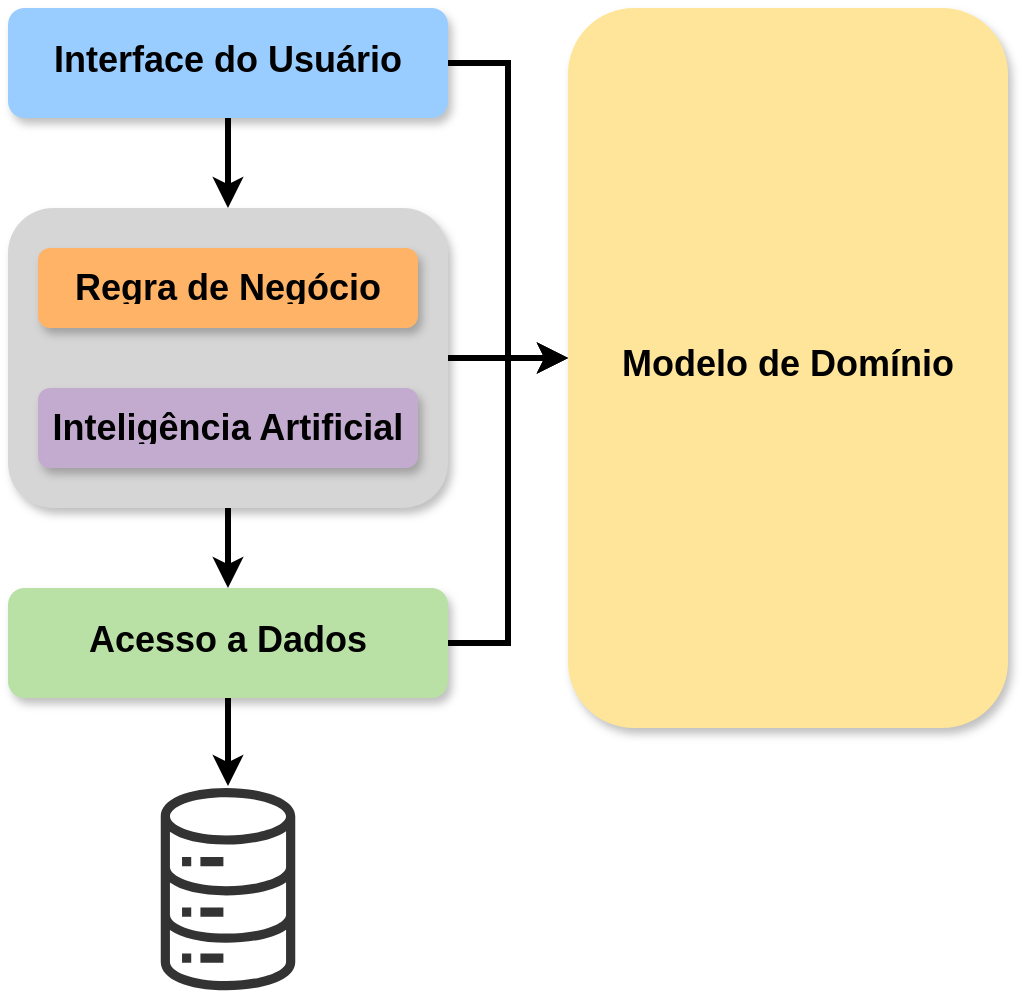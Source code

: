 <mxfile version="20.3.0" type="device"><diagram name="Page-1" id="fbcf5db9-b524-4cd4-e4f3-379dc89c3999"><mxGraphModel dx="782" dy="857" grid="1" gridSize="10" guides="1" tooltips="1" connect="1" arrows="1" fold="1" page="1" pageScale="1" pageWidth="850" pageHeight="1100" background="none" math="0" shadow="0"><root><mxCell id="0"/><mxCell id="1" parent="0"/><mxCell id="75f5xrkoNHr7E6Doqy2e-21" style="edgeStyle=orthogonalEdgeStyle;rounded=0;orthogonalLoop=1;jettySize=auto;html=1;entryX=0.5;entryY=0;entryDx=0;entryDy=0;strokeWidth=3;fontColor=#000000;" edge="1" parent="1" source="2a0f93b5c73ef8e7-2" target="75f5xrkoNHr7E6Doqy2e-5"><mxGeometry relative="1" as="geometry"/></mxCell><mxCell id="2a0f93b5c73ef8e7-2" value="" style="rounded=1;whiteSpace=wrap;html=1;strokeColor=none;strokeWidth=1;fillColor=#99CCFF;fontSize=13;fontColor=#FFFFFF;align=center;gradientColor=none;gradientDirection=east;verticalAlign=top;shadow=1;" parent="1" vertex="1"><mxGeometry x="180" y="100" width="220" height="55" as="geometry"/></mxCell><mxCell id="75f5xrkoNHr7E6Doqy2e-13" style="edgeStyle=orthogonalEdgeStyle;rounded=0;orthogonalLoop=1;jettySize=auto;html=1;entryX=0;entryY=0.25;entryDx=0;entryDy=0;fontColor=#000000;strokeWidth=3;" edge="1" parent="1" source="2a0f93b5c73ef8e7-18" target="75f5xrkoNHr7E6Doqy2e-12"><mxGeometry relative="1" as="geometry"/></mxCell><mxCell id="2a0f93b5c73ef8e7-18" value="&lt;h1&gt;&lt;font color=&quot;#000000&quot;&gt;Interface do Usuário&lt;/font&gt;&lt;/h1&gt;" style="text;html=1;spacing=5;spacingTop=-20;whiteSpace=wrap;overflow=hidden;strokeColor=none;strokeWidth=4;fillColor=none;gradientColor=#007FFF;fontSize=9;fontColor=#FFFFFF;align=center;verticalAlign=middle;" parent="1" vertex="1"><mxGeometry x="180" y="117.5" width="220" height="20" as="geometry"/></mxCell><mxCell id="75f5xrkoNHr7E6Doqy2e-14" style="edgeStyle=orthogonalEdgeStyle;rounded=0;orthogonalLoop=1;jettySize=auto;html=1;entryX=0;entryY=0.25;entryDx=0;entryDy=0;fontColor=#000000;strokeWidth=3;" edge="1" parent="1" source="75f5xrkoNHr7E6Doqy2e-5" target="75f5xrkoNHr7E6Doqy2e-12"><mxGeometry relative="1" as="geometry"/></mxCell><mxCell id="75f5xrkoNHr7E6Doqy2e-33" style="edgeStyle=orthogonalEdgeStyle;rounded=0;orthogonalLoop=1;jettySize=auto;html=1;entryX=0.5;entryY=0;entryDx=0;entryDy=0;strokeWidth=3;fontColor=#000000;" edge="1" parent="1" source="75f5xrkoNHr7E6Doqy2e-5" target="75f5xrkoNHr7E6Doqy2e-9"><mxGeometry relative="1" as="geometry"/></mxCell><mxCell id="75f5xrkoNHr7E6Doqy2e-5" value="" style="rounded=1;whiteSpace=wrap;html=1;strokeColor=none;strokeWidth=1;fillColor=#D6D6D6;fontSize=13;fontColor=#FFFFFF;align=center;gradientColor=none;gradientDirection=east;verticalAlign=top;shadow=1;" vertex="1" parent="1"><mxGeometry x="180" y="200" width="220" height="150" as="geometry"/></mxCell><mxCell id="75f5xrkoNHr7E6Doqy2e-16" style="edgeStyle=orthogonalEdgeStyle;rounded=0;orthogonalLoop=1;jettySize=auto;html=1;entryX=0;entryY=0.25;entryDx=0;entryDy=0;fontColor=#000000;strokeWidth=3;" edge="1" parent="1" source="75f5xrkoNHr7E6Doqy2e-9" target="75f5xrkoNHr7E6Doqy2e-12"><mxGeometry relative="1" as="geometry"/></mxCell><mxCell id="75f5xrkoNHr7E6Doqy2e-24" style="edgeStyle=orthogonalEdgeStyle;rounded=0;orthogonalLoop=1;jettySize=auto;html=1;strokeWidth=3;fontColor=#000000;" edge="1" parent="1" source="75f5xrkoNHr7E6Doqy2e-9"><mxGeometry relative="1" as="geometry"><mxPoint x="290" y="489" as="targetPoint"/></mxGeometry></mxCell><mxCell id="75f5xrkoNHr7E6Doqy2e-9" value="" style="rounded=1;whiteSpace=wrap;html=1;strokeColor=none;strokeWidth=1;fillColor=#B9E0A5;fontSize=13;fontColor=#FFFFFF;align=center;gradientColor=none;gradientDirection=east;verticalAlign=top;shadow=1;" vertex="1" parent="1"><mxGeometry x="180" y="390" width="220" height="55" as="geometry"/></mxCell><mxCell id="75f5xrkoNHr7E6Doqy2e-10" value="&lt;h1&gt;&lt;font color=&quot;#000000&quot;&gt;Acesso a Dados&lt;/font&gt;&lt;/h1&gt;" style="text;html=1;spacing=5;spacingTop=-20;whiteSpace=wrap;overflow=hidden;strokeColor=none;strokeWidth=4;fillColor=none;gradientColor=#007FFF;fontSize=9;fontColor=#FFFFFF;align=center;verticalAlign=middle;" vertex="1" parent="1"><mxGeometry x="180" y="407.5" width="220" height="20" as="geometry"/></mxCell><mxCell id="75f5xrkoNHr7E6Doqy2e-11" value="" style="rounded=1;whiteSpace=wrap;html=1;strokeColor=none;strokeWidth=1;fillColor=#FFE599;fontSize=13;fontColor=#FFFFFF;align=center;gradientColor=none;gradientDirection=east;verticalAlign=top;shadow=1;" vertex="1" parent="1"><mxGeometry x="460" y="100" width="220" height="360" as="geometry"/></mxCell><mxCell id="75f5xrkoNHr7E6Doqy2e-12" value="&lt;h1&gt;&lt;font color=&quot;#000000&quot;&gt;Modelo de Domínio&lt;/font&gt;&lt;/h1&gt;" style="text;html=1;spacing=5;spacingTop=-20;whiteSpace=wrap;overflow=hidden;strokeColor=none;strokeWidth=4;fillColor=none;gradientColor=#007FFF;fontSize=9;fontColor=#FFFFFF;align=center;verticalAlign=middle;" vertex="1" parent="1"><mxGeometry x="460" y="270" width="220" height="20" as="geometry"/></mxCell><mxCell id="75f5xrkoNHr7E6Doqy2e-22" value="" style="sketch=0;outlineConnect=0;fontColor=#232F3E;gradientColor=none;fillColor=#333333;strokeColor=none;dashed=0;verticalLabelPosition=bottom;verticalAlign=top;align=center;html=1;fontSize=12;fontStyle=0;aspect=fixed;pointerEvents=1;shape=mxgraph.aws4.iot_analytics_data_store;" vertex="1" parent="1"><mxGeometry x="255" y="490" width="70" height="101.11" as="geometry"/></mxCell><mxCell id="75f5xrkoNHr7E6Doqy2e-28" value="" style="rounded=1;whiteSpace=wrap;html=1;strokeColor=none;strokeWidth=1;fillColor=#FFB366;fontSize=13;fontColor=#FFFFFF;align=center;gradientColor=none;gradientDirection=east;verticalAlign=top;shadow=1;" vertex="1" parent="1"><mxGeometry x="195" y="220" width="190" height="40" as="geometry"/></mxCell><mxCell id="75f5xrkoNHr7E6Doqy2e-29" value="&lt;h1&gt;&lt;font color=&quot;#000000&quot;&gt;Regra de Negócio&lt;/font&gt;&lt;/h1&gt;" style="text;html=1;spacing=5;spacingTop=-20;whiteSpace=wrap;overflow=hidden;strokeColor=none;strokeWidth=4;fillColor=none;gradientColor=#007FFF;fontSize=9;fontColor=#FFFFFF;align=center;verticalAlign=middle;" vertex="1" parent="1"><mxGeometry x="180" y="232" width="220" height="20" as="geometry"/></mxCell><mxCell id="75f5xrkoNHr7E6Doqy2e-35" value="" style="rounded=1;whiteSpace=wrap;html=1;strokeColor=none;strokeWidth=1;fillColor=#C3ABD0;fontSize=13;fontColor=#FFFFFF;align=center;gradientColor=none;gradientDirection=east;verticalAlign=top;shadow=1;" vertex="1" parent="1"><mxGeometry x="195" y="290" width="190" height="40" as="geometry"/></mxCell><mxCell id="75f5xrkoNHr7E6Doqy2e-36" value="&lt;h1&gt;&lt;font color=&quot;#000000&quot;&gt;Inteligência Artificial&lt;/font&gt;&lt;/h1&gt;" style="text;html=1;spacing=5;spacingTop=-20;whiteSpace=wrap;overflow=hidden;strokeColor=none;strokeWidth=4;fillColor=none;gradientColor=#007FFF;fontSize=9;fontColor=#FFFFFF;align=center;verticalAlign=middle;" vertex="1" parent="1"><mxGeometry x="180" y="302" width="220" height="20" as="geometry"/></mxCell></root></mxGraphModel></diagram></mxfile>